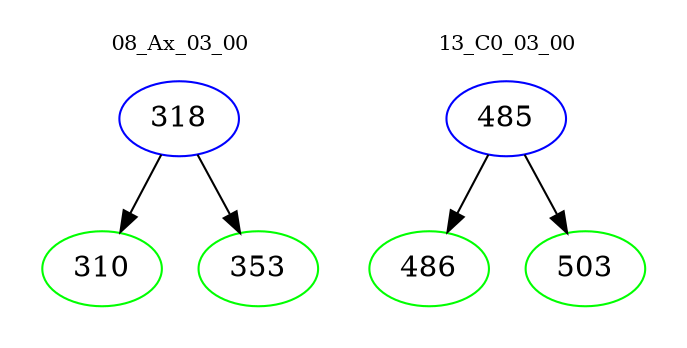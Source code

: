 digraph{
subgraph cluster_0 {
color = white
label = "08_Ax_03_00";
fontsize=10;
T0_318 [label="318", color="blue"]
T0_318 -> T0_310 [color="black"]
T0_310 [label="310", color="green"]
T0_318 -> T0_353 [color="black"]
T0_353 [label="353", color="green"]
}
subgraph cluster_1 {
color = white
label = "13_C0_03_00";
fontsize=10;
T1_485 [label="485", color="blue"]
T1_485 -> T1_486 [color="black"]
T1_486 [label="486", color="green"]
T1_485 -> T1_503 [color="black"]
T1_503 [label="503", color="green"]
}
}

